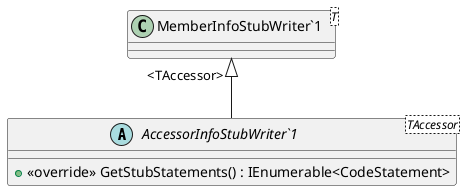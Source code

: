 @startuml
abstract class "AccessorInfoStubWriter`1"<TAccessor> {
    + <<override>> GetStubStatements() : IEnumerable<CodeStatement>
}
class "MemberInfoStubWriter`1"<T> {
}
"MemberInfoStubWriter`1" "<TAccessor>" <|-- "AccessorInfoStubWriter`1"
@enduml
